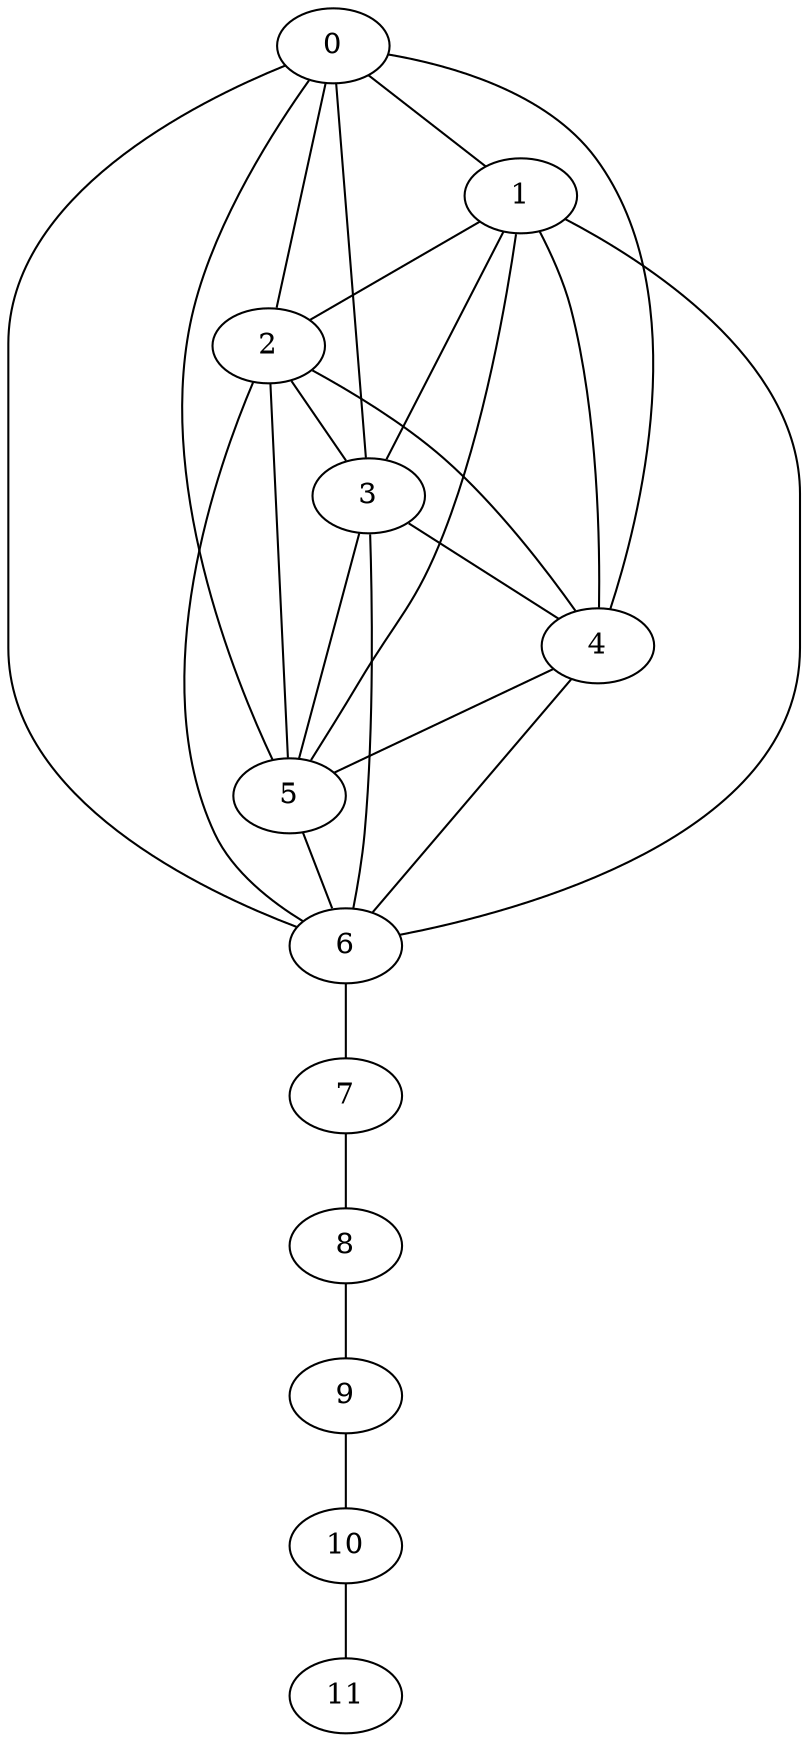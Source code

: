 graph g {0;1;2;3;4;5;6;7;8;9;10;11;0 -- 1;0 -- 2;0 -- 3;0 -- 4;0 -- 5;0 -- 6;1 -- 2;1 -- 3;1 -- 4;1 -- 5;1 -- 6;2 -- 3;2 -- 4;2 -- 5;2 -- 6;3 -- 4;3 -- 5;3 -- 6;4 -- 5;4 -- 6;5 -- 6;6 -- 7;7 -- 8;8 -- 9;9 -- 10;10 -- 11;}